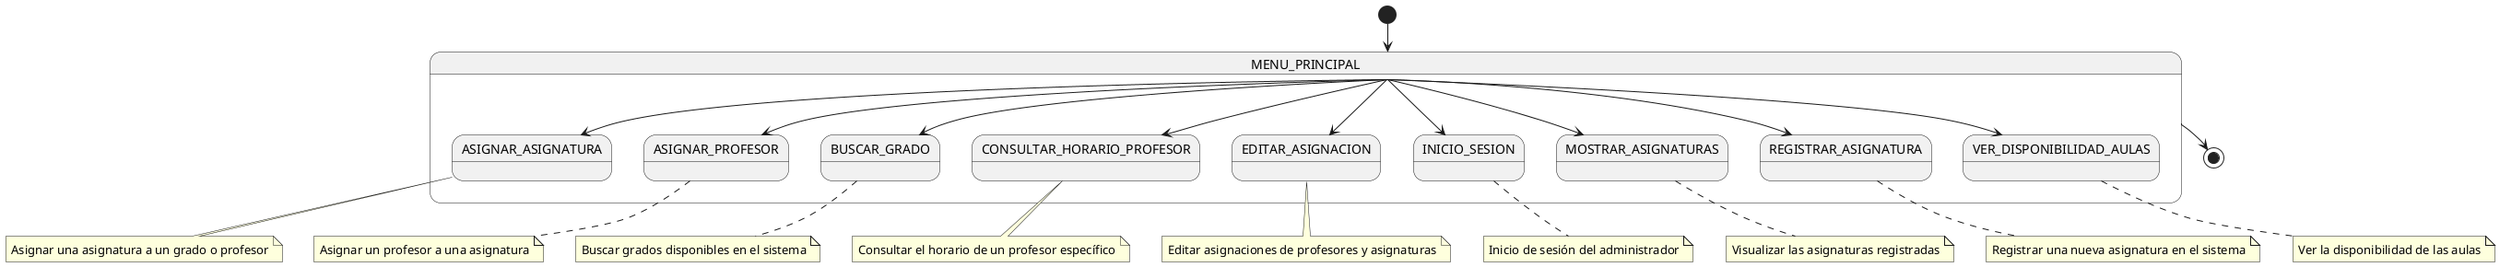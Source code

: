 @startuml
[*] --> MENU_PRINCIPAL

state MENU_PRINCIPAL {
  MENU_PRINCIPAL --> ASIGNAR_ASIGNATURA
  MENU_PRINCIPAL --> ASIGNAR_PROFESOR
  MENU_PRINCIPAL --> BUSCAR_GRADO
  MENU_PRINCIPAL --> CONSULTAR_HORARIO_PROFESOR
  MENU_PRINCIPAL --> EDITAR_ASIGNACION
  MENU_PRINCIPAL --> INICIO_SESION
  MENU_PRINCIPAL --> MOSTRAR_ASIGNATURAS
  MENU_PRINCIPAL --> REGISTRAR_ASIGNATURA
  MENU_PRINCIPAL --> VER_DISPONIBILIDAD_AULAS
}

state ASIGNAR_ASIGNATURA
note bottom of ASIGNAR_ASIGNATURA
  Asignar una asignatura a un grado o profesor
end note

state ASIGNAR_PROFESOR
note bottom of ASIGNAR_PROFESOR
  Asignar un profesor a una asignatura
end note

state BUSCAR_GRADO
note bottom of BUSCAR_GRADO
  Buscar grados disponibles en el sistema
end note

state CONSULTAR_HORARIO_PROFESOR
note bottom of CONSULTAR_HORARIO_PROFESOR
  Consultar el horario de un profesor específico
end note

state EDITAR_ASIGNACION
note bottom of EDITAR_ASIGNACION
  Editar asignaciones de profesores y asignaturas
end note

state INICIO_SESION
note bottom of INICIO_SESION
  Inicio de sesión del administrador
end note

state MOSTRAR_ASIGNATURAS
note bottom of MOSTRAR_ASIGNATURAS
  Visualizar las asignaturas registradas
end note

state REGISTRAR_ASIGNATURA
note bottom of REGISTRAR_ASIGNATURA
  Registrar una nueva asignatura en el sistema
end note

state VER_DISPONIBILIDAD_AULAS
note bottom of VER_DISPONIBILIDAD_AULAS
  Ver la disponibilidad de las aulas
end note

MENU_PRINCIPAL --> [*] 
@enduml